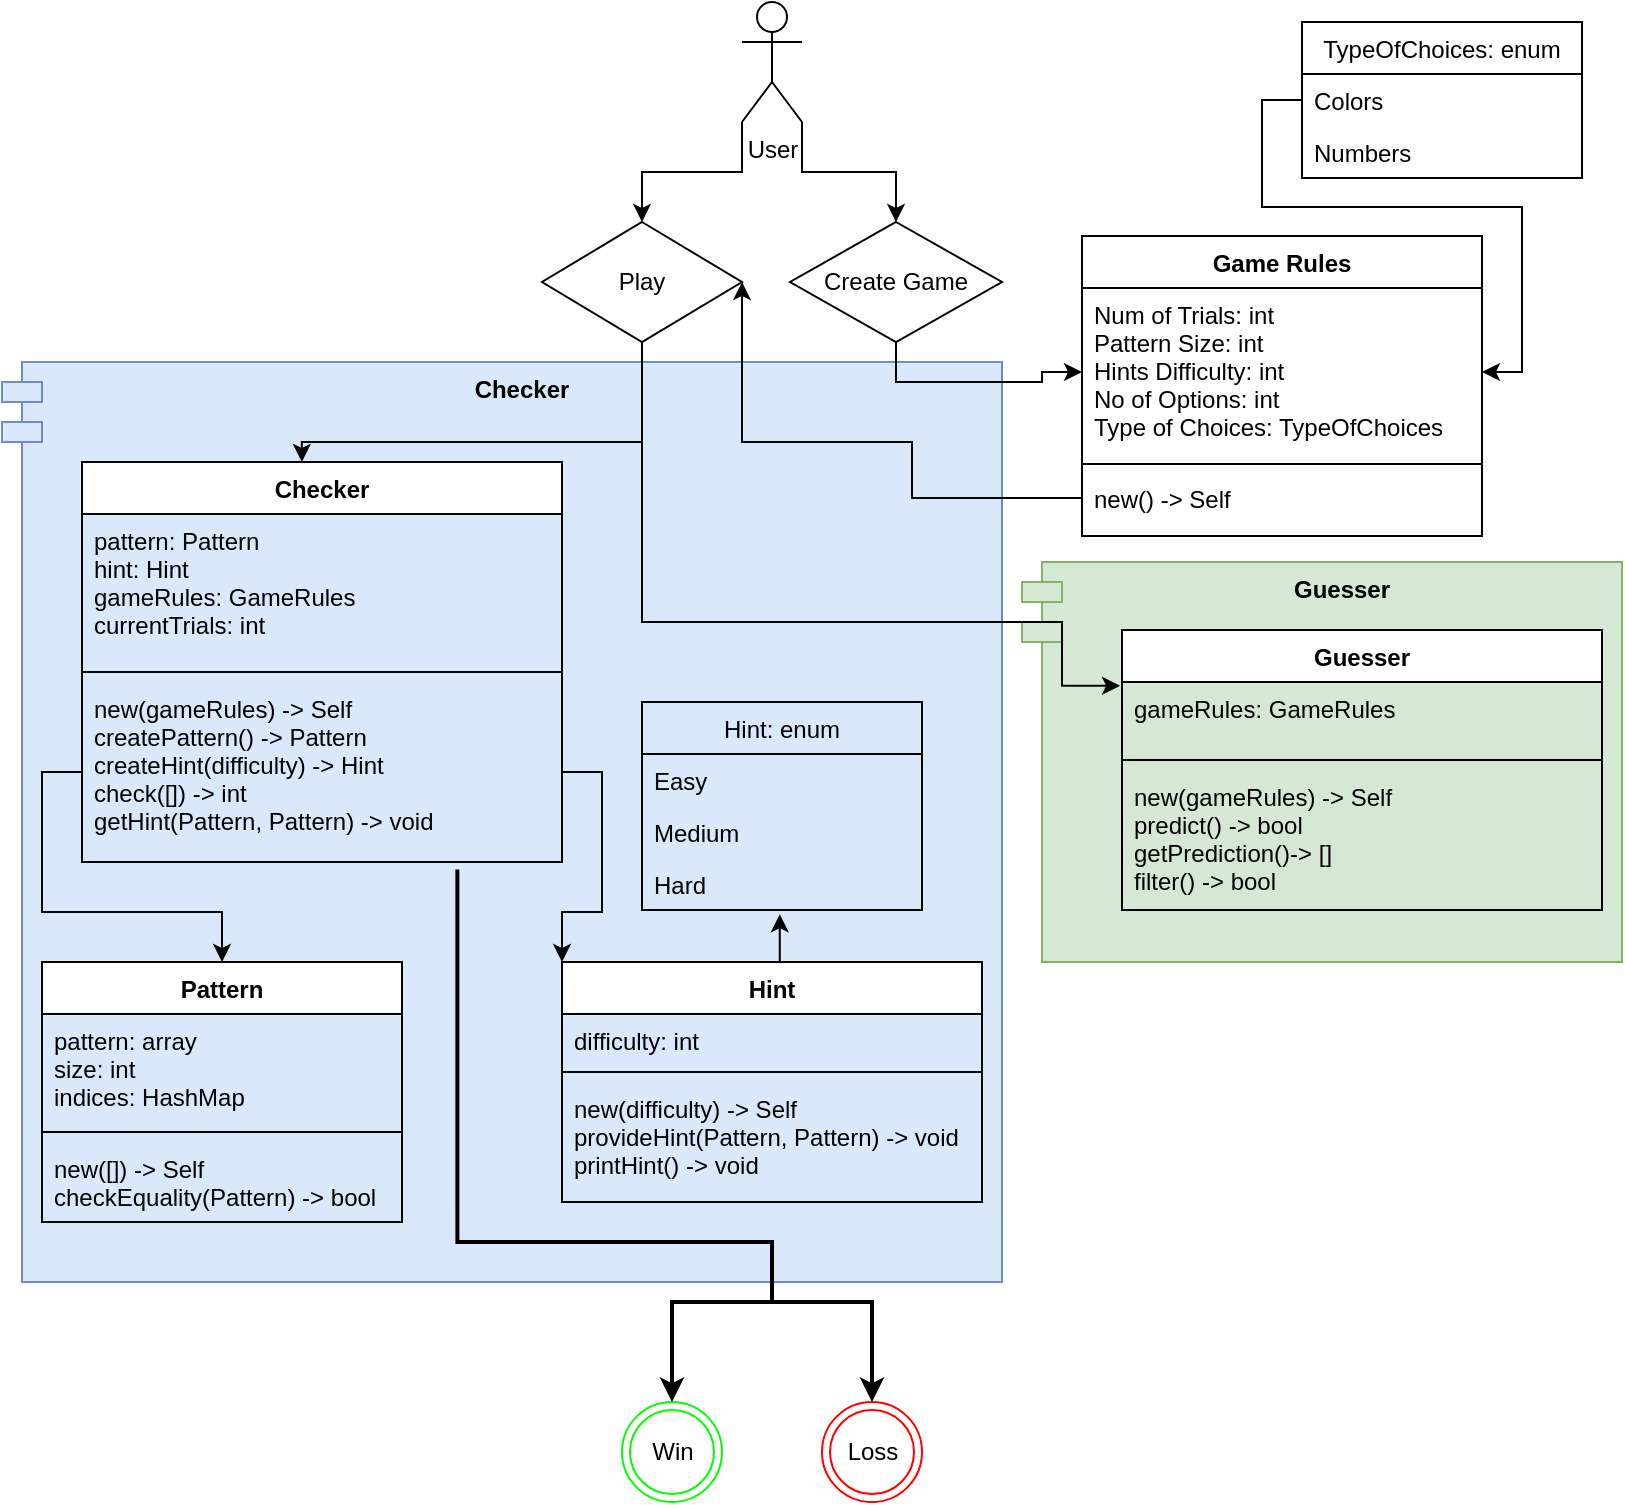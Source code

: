 <mxfile version="20.8.16" type="device"><diagram id="C5RBs43oDa-KdzZeNtuy" name="Page-1"><mxGraphModel dx="993" dy="668" grid="1" gridSize="10" guides="1" tooltips="1" connect="1" arrows="1" fold="1" page="1" pageScale="1" pageWidth="827" pageHeight="1169" math="0" shadow="0"><root><mxCell id="WIyWlLk6GJQsqaUBKTNV-0"/><mxCell id="WIyWlLk6GJQsqaUBKTNV-1" parent="WIyWlLk6GJQsqaUBKTNV-0"/><mxCell id="WEf_jyF8XHmGU32crJSn-1" value="Guesser" style="shape=module;align=left;spacingLeft=20;align=center;verticalAlign=top;fillColor=#d5e8d4;strokeColor=#82b366;fontStyle=1" vertex="1" parent="WIyWlLk6GJQsqaUBKTNV-1"><mxGeometry x="510" y="300" width="300" height="200" as="geometry"/></mxCell><mxCell id="WEf_jyF8XHmGU32crJSn-0" value="Checker" style="shape=module;align=left;spacingLeft=20;align=center;verticalAlign=top;fillColor=#dae8fc;strokeColor=#6c8ebf;fontStyle=1" vertex="1" parent="WIyWlLk6GJQsqaUBKTNV-1"><mxGeometry y="200" width="500" height="460" as="geometry"/></mxCell><mxCell id="bbu1CaZebVsfvpBKmQA5-14" style="edgeStyle=orthogonalEdgeStyle;rounded=0;orthogonalLoop=1;jettySize=auto;html=1;exitX=1;exitY=1;exitDx=0;exitDy=0;exitPerimeter=0;entryX=0.5;entryY=0;entryDx=0;entryDy=0;" parent="WIyWlLk6GJQsqaUBKTNV-1" source="bbu1CaZebVsfvpBKmQA5-0" target="bbu1CaZebVsfvpBKmQA5-2" edge="1"><mxGeometry relative="1" as="geometry"/></mxCell><mxCell id="bbu1CaZebVsfvpBKmQA5-16" style="edgeStyle=orthogonalEdgeStyle;rounded=0;orthogonalLoop=1;jettySize=auto;html=1;exitX=0;exitY=1;exitDx=0;exitDy=0;exitPerimeter=0;entryX=0.5;entryY=0;entryDx=0;entryDy=0;" parent="WIyWlLk6GJQsqaUBKTNV-1" source="bbu1CaZebVsfvpBKmQA5-0" target="bbu1CaZebVsfvpBKmQA5-1" edge="1"><mxGeometry relative="1" as="geometry"/></mxCell><mxCell id="bbu1CaZebVsfvpBKmQA5-0" value="User" style="shape=umlActor;verticalLabelPosition=bottom;verticalAlign=top;html=1;outlineConnect=0;" parent="WIyWlLk6GJQsqaUBKTNV-1" vertex="1"><mxGeometry x="370" y="20" width="30" height="60" as="geometry"/></mxCell><mxCell id="bbu1CaZebVsfvpBKmQA5-37" style="edgeStyle=orthogonalEdgeStyle;rounded=0;orthogonalLoop=1;jettySize=auto;html=1;exitX=0.5;exitY=1;exitDx=0;exitDy=0;entryX=0.458;entryY=0;entryDx=0;entryDy=0;entryPerimeter=0;" parent="WIyWlLk6GJQsqaUBKTNV-1" source="bbu1CaZebVsfvpBKmQA5-1" target="bbu1CaZebVsfvpBKmQA5-19" edge="1"><mxGeometry relative="1" as="geometry"><Array as="points"><mxPoint x="320" y="240"/><mxPoint x="150" y="240"/></Array></mxGeometry></mxCell><mxCell id="bbu1CaZebVsfvpBKmQA5-38" style="edgeStyle=orthogonalEdgeStyle;rounded=0;orthogonalLoop=1;jettySize=auto;html=1;exitX=0.5;exitY=1;exitDx=0;exitDy=0;entryX=-0.004;entryY=0.055;entryDx=0;entryDy=0;entryPerimeter=0;" parent="WIyWlLk6GJQsqaUBKTNV-1" source="bbu1CaZebVsfvpBKmQA5-1" target="bbu1CaZebVsfvpBKmQA5-29" edge="1"><mxGeometry relative="1" as="geometry"><Array as="points"><mxPoint x="320" y="330"/><mxPoint x="530" y="330"/><mxPoint x="530" y="362"/></Array></mxGeometry></mxCell><mxCell id="bbu1CaZebVsfvpBKmQA5-1" value="Play" style="rhombus;whiteSpace=wrap;html=1;" parent="WIyWlLk6GJQsqaUBKTNV-1" vertex="1"><mxGeometry x="270" y="130" width="100" height="60" as="geometry"/></mxCell><mxCell id="bbu1CaZebVsfvpBKmQA5-15" style="edgeStyle=orthogonalEdgeStyle;rounded=0;orthogonalLoop=1;jettySize=auto;html=1;exitX=0.5;exitY=1;exitDx=0;exitDy=0;entryX=0;entryY=0.5;entryDx=0;entryDy=0;" parent="WIyWlLk6GJQsqaUBKTNV-1" source="bbu1CaZebVsfvpBKmQA5-2" target="bbu1CaZebVsfvpBKmQA5-4" edge="1"><mxGeometry relative="1" as="geometry"/></mxCell><mxCell id="bbu1CaZebVsfvpBKmQA5-2" value="Create Game" style="rhombus;whiteSpace=wrap;html=1;" parent="WIyWlLk6GJQsqaUBKTNV-1" vertex="1"><mxGeometry x="394" y="130" width="106" height="60" as="geometry"/></mxCell><mxCell id="bbu1CaZebVsfvpBKmQA5-3" value="Game Rules" style="swimlane;fontStyle=1;align=center;verticalAlign=top;childLayout=stackLayout;horizontal=1;startSize=26;horizontalStack=0;resizeParent=1;resizeLast=0;collapsible=1;marginBottom=0;rounded=0;shadow=0;strokeWidth=1;" parent="WIyWlLk6GJQsqaUBKTNV-1" vertex="1"><mxGeometry x="540" y="137" width="200" height="150" as="geometry"><mxRectangle x="550" y="80" width="170" height="26" as="alternateBounds"/></mxGeometry></mxCell><mxCell id="bbu1CaZebVsfvpBKmQA5-4" value="Num of Trials: int&#10;Pattern Size: int&#10;Hints Difficulty: int&#10;No of Options: int&#10;Type of Choices: TypeOfChoices" style="text;align=left;verticalAlign=top;spacingLeft=4;spacingRight=4;overflow=hidden;rotatable=0;points=[[0,0.5],[1,0.5]];portConstraint=eastwest;" parent="bbu1CaZebVsfvpBKmQA5-3" vertex="1"><mxGeometry y="26" width="200" height="84" as="geometry"/></mxCell><mxCell id="bbu1CaZebVsfvpBKmQA5-5" value="" style="line;html=1;strokeWidth=1;align=left;verticalAlign=middle;spacingTop=-1;spacingLeft=3;spacingRight=3;rotatable=0;labelPosition=right;points=[];portConstraint=eastwest;" parent="bbu1CaZebVsfvpBKmQA5-3" vertex="1"><mxGeometry y="110" width="200" height="8" as="geometry"/></mxCell><mxCell id="bbu1CaZebVsfvpBKmQA5-7" value="new() -&gt; Self" style="text;align=left;verticalAlign=top;spacingLeft=4;spacingRight=4;overflow=hidden;rotatable=0;points=[[0,0.5],[1,0.5]];portConstraint=eastwest;" parent="bbu1CaZebVsfvpBKmQA5-3" vertex="1"><mxGeometry y="118" width="200" height="26" as="geometry"/></mxCell><mxCell id="bbu1CaZebVsfvpBKmQA5-8" value="TypeOfChoices: enum" style="swimlane;fontStyle=0;childLayout=stackLayout;horizontal=1;startSize=26;fillColor=none;horizontalStack=0;resizeParent=1;resizeParentMax=0;resizeLast=0;collapsible=1;marginBottom=0;" parent="WIyWlLk6GJQsqaUBKTNV-1" vertex="1"><mxGeometry x="650" y="30" width="140" height="78" as="geometry"/></mxCell><mxCell id="bbu1CaZebVsfvpBKmQA5-9" value="Colors" style="text;strokeColor=none;fillColor=none;align=left;verticalAlign=top;spacingLeft=4;spacingRight=4;overflow=hidden;rotatable=0;points=[[0,0.5],[1,0.5]];portConstraint=eastwest;" parent="bbu1CaZebVsfvpBKmQA5-8" vertex="1"><mxGeometry y="26" width="140" height="26" as="geometry"/></mxCell><mxCell id="bbu1CaZebVsfvpBKmQA5-10" value="Numbers" style="text;strokeColor=none;fillColor=none;align=left;verticalAlign=top;spacingLeft=4;spacingRight=4;overflow=hidden;rotatable=0;points=[[0,0.5],[1,0.5]];portConstraint=eastwest;" parent="bbu1CaZebVsfvpBKmQA5-8" vertex="1"><mxGeometry y="52" width="140" height="26" as="geometry"/></mxCell><mxCell id="bbu1CaZebVsfvpBKmQA5-12" style="edgeStyle=orthogonalEdgeStyle;rounded=0;orthogonalLoop=1;jettySize=auto;html=1;exitX=0;exitY=0.5;exitDx=0;exitDy=0;entryX=1;entryY=0.5;entryDx=0;entryDy=0;" parent="WIyWlLk6GJQsqaUBKTNV-1" source="bbu1CaZebVsfvpBKmQA5-9" target="bbu1CaZebVsfvpBKmQA5-4" edge="1"><mxGeometry relative="1" as="geometry"/></mxCell><mxCell id="bbu1CaZebVsfvpBKmQA5-17" style="edgeStyle=orthogonalEdgeStyle;rounded=0;orthogonalLoop=1;jettySize=auto;html=1;exitX=0;exitY=0.5;exitDx=0;exitDy=0;entryX=1;entryY=0.5;entryDx=0;entryDy=0;" parent="WIyWlLk6GJQsqaUBKTNV-1" source="bbu1CaZebVsfvpBKmQA5-7" target="bbu1CaZebVsfvpBKmQA5-1" edge="1"><mxGeometry relative="1" as="geometry"><Array as="points"><mxPoint x="455" y="268"/><mxPoint x="455" y="240"/><mxPoint x="370" y="240"/></Array></mxGeometry></mxCell><mxCell id="bbu1CaZebVsfvpBKmQA5-19" value="Checker" style="swimlane;fontStyle=1;align=center;verticalAlign=top;childLayout=stackLayout;horizontal=1;startSize=26;horizontalStack=0;resizeParent=1;resizeParentMax=0;resizeLast=0;collapsible=1;marginBottom=0;" parent="WIyWlLk6GJQsqaUBKTNV-1" vertex="1"><mxGeometry x="40" y="250" width="240" height="200" as="geometry"/></mxCell><mxCell id="bbu1CaZebVsfvpBKmQA5-20" value="pattern: Pattern&#10;hint: Hint&#10;gameRules: GameRules&#10;currentTrials: int" style="text;strokeColor=none;fillColor=none;align=left;verticalAlign=top;spacingLeft=4;spacingRight=4;overflow=hidden;rotatable=0;points=[[0,0.5],[1,0.5]];portConstraint=eastwest;" parent="bbu1CaZebVsfvpBKmQA5-19" vertex="1"><mxGeometry y="26" width="240" height="74" as="geometry"/></mxCell><mxCell id="bbu1CaZebVsfvpBKmQA5-21" value="" style="line;strokeWidth=1;fillColor=none;align=left;verticalAlign=middle;spacingTop=-1;spacingLeft=3;spacingRight=3;rotatable=0;labelPosition=right;points=[];portConstraint=eastwest;strokeColor=inherit;" parent="bbu1CaZebVsfvpBKmQA5-19" vertex="1"><mxGeometry y="100" width="240" height="10" as="geometry"/></mxCell><mxCell id="bbu1CaZebVsfvpBKmQA5-22" value="new(gameRules) -&gt; Self&#10;createPattern() -&gt; Pattern&#10;createHint(difficulty) -&gt; Hint&#10;check([]) -&gt; int&#10;getHint(Pattern, Pattern) -&gt; void&#10;" style="text;strokeColor=none;fillColor=none;align=left;verticalAlign=top;spacingLeft=4;spacingRight=4;overflow=hidden;rotatable=0;points=[[0,0.5],[1,0.5]];portConstraint=eastwest;" parent="bbu1CaZebVsfvpBKmQA5-19" vertex="1"><mxGeometry y="110" width="240" height="90" as="geometry"/></mxCell><mxCell id="bbu1CaZebVsfvpBKmQA5-26" value="Loss" style="ellipse;html=1;shape=endState;fillColor=#FFFFFF;strokeColor=#ff0000;" parent="WIyWlLk6GJQsqaUBKTNV-1" vertex="1"><mxGeometry x="410" y="720" width="50" height="50" as="geometry"/></mxCell><mxCell id="bbu1CaZebVsfvpBKmQA5-27" value="Win" style="ellipse;html=1;shape=endState;fillColor=#FFFFFF;strokeColor=#00FF00;" parent="WIyWlLk6GJQsqaUBKTNV-1" vertex="1"><mxGeometry x="310" y="720" width="50" height="50" as="geometry"/></mxCell><mxCell id="bbu1CaZebVsfvpBKmQA5-28" value="Guesser" style="swimlane;fontStyle=1;align=center;verticalAlign=top;childLayout=stackLayout;horizontal=1;startSize=26;horizontalStack=0;resizeParent=1;resizeParentMax=0;resizeLast=0;collapsible=1;marginBottom=0;" parent="WIyWlLk6GJQsqaUBKTNV-1" vertex="1"><mxGeometry x="560" y="334" width="240" height="140" as="geometry"/></mxCell><mxCell id="bbu1CaZebVsfvpBKmQA5-29" value="gameRules: GameRules&#10;" style="text;strokeColor=none;fillColor=none;align=left;verticalAlign=top;spacingLeft=4;spacingRight=4;overflow=hidden;rotatable=0;points=[[0,0.5],[1,0.5]];portConstraint=eastwest;" parent="bbu1CaZebVsfvpBKmQA5-28" vertex="1"><mxGeometry y="26" width="240" height="34" as="geometry"/></mxCell><mxCell id="bbu1CaZebVsfvpBKmQA5-30" value="" style="line;strokeWidth=1;fillColor=none;align=left;verticalAlign=middle;spacingTop=-1;spacingLeft=3;spacingRight=3;rotatable=0;labelPosition=right;points=[];portConstraint=eastwest;strokeColor=inherit;" parent="bbu1CaZebVsfvpBKmQA5-28" vertex="1"><mxGeometry y="60" width="240" height="10" as="geometry"/></mxCell><mxCell id="bbu1CaZebVsfvpBKmQA5-31" value="new(gameRules) -&gt; Self&#10;predict() -&gt; bool&#10;getPrediction()-&gt; []&#10;filter() -&gt; bool&#10;" style="text;strokeColor=none;fillColor=none;align=left;verticalAlign=top;spacingLeft=4;spacingRight=4;overflow=hidden;rotatable=0;points=[[0,0.5],[1,0.5]];portConstraint=eastwest;" parent="bbu1CaZebVsfvpBKmQA5-28" vertex="1"><mxGeometry y="70" width="240" height="70" as="geometry"/></mxCell><mxCell id="bbu1CaZebVsfvpBKmQA5-39" value="Pattern" style="swimlane;fontStyle=1;align=center;verticalAlign=top;childLayout=stackLayout;horizontal=1;startSize=26;horizontalStack=0;resizeParent=1;resizeParentMax=0;resizeLast=0;collapsible=1;marginBottom=0;" parent="WIyWlLk6GJQsqaUBKTNV-1" vertex="1"><mxGeometry x="20" y="500" width="180" height="130" as="geometry"/></mxCell><mxCell id="bbu1CaZebVsfvpBKmQA5-40" value="pattern: array&#10;size: int&#10;indices: HashMap" style="text;strokeColor=none;fillColor=none;align=left;verticalAlign=top;spacingLeft=4;spacingRight=4;overflow=hidden;rotatable=0;points=[[0,0.5],[1,0.5]];portConstraint=eastwest;" parent="bbu1CaZebVsfvpBKmQA5-39" vertex="1"><mxGeometry y="26" width="180" height="54" as="geometry"/></mxCell><mxCell id="bbu1CaZebVsfvpBKmQA5-41" value="" style="line;strokeWidth=1;fillColor=none;align=left;verticalAlign=middle;spacingTop=-1;spacingLeft=3;spacingRight=3;rotatable=0;labelPosition=right;points=[];portConstraint=eastwest;strokeColor=inherit;" parent="bbu1CaZebVsfvpBKmQA5-39" vertex="1"><mxGeometry y="80" width="180" height="10" as="geometry"/></mxCell><mxCell id="bbu1CaZebVsfvpBKmQA5-42" value="new([]) -&gt; Self&#10;checkEquality(Pattern) -&gt; bool&#10;" style="text;strokeColor=none;fillColor=none;align=left;verticalAlign=top;spacingLeft=4;spacingRight=4;overflow=hidden;rotatable=0;points=[[0,0.5],[1,0.5]];portConstraint=eastwest;" parent="bbu1CaZebVsfvpBKmQA5-39" vertex="1"><mxGeometry y="90" width="180" height="40" as="geometry"/></mxCell><mxCell id="bbu1CaZebVsfvpBKmQA5-58" style="edgeStyle=orthogonalEdgeStyle;rounded=0;orthogonalLoop=1;jettySize=auto;html=1;exitX=0.5;exitY=0;exitDx=0;exitDy=0;entryX=0.492;entryY=1.081;entryDx=0;entryDy=0;entryPerimeter=0;" parent="WIyWlLk6GJQsqaUBKTNV-1" source="bbu1CaZebVsfvpBKmQA5-43" target="bbu1CaZebVsfvpBKmQA5-55" edge="1"><mxGeometry relative="1" as="geometry"/></mxCell><mxCell id="bbu1CaZebVsfvpBKmQA5-43" value="Hint" style="swimlane;fontStyle=1;align=center;verticalAlign=top;childLayout=stackLayout;horizontal=1;startSize=26;horizontalStack=0;resizeParent=1;resizeParentMax=0;resizeLast=0;collapsible=1;marginBottom=0;" parent="WIyWlLk6GJQsqaUBKTNV-1" vertex="1"><mxGeometry x="280" y="500" width="210" height="120" as="geometry"/></mxCell><mxCell id="bbu1CaZebVsfvpBKmQA5-44" value="difficulty: int" style="text;strokeColor=none;fillColor=none;align=left;verticalAlign=top;spacingLeft=4;spacingRight=4;overflow=hidden;rotatable=0;points=[[0,0.5],[1,0.5]];portConstraint=eastwest;" parent="bbu1CaZebVsfvpBKmQA5-43" vertex="1"><mxGeometry y="26" width="210" height="24" as="geometry"/></mxCell><mxCell id="bbu1CaZebVsfvpBKmQA5-45" value="" style="line;strokeWidth=1;fillColor=none;align=left;verticalAlign=middle;spacingTop=-1;spacingLeft=3;spacingRight=3;rotatable=0;labelPosition=right;points=[];portConstraint=eastwest;strokeColor=inherit;" parent="bbu1CaZebVsfvpBKmQA5-43" vertex="1"><mxGeometry y="50" width="210" height="10" as="geometry"/></mxCell><mxCell id="bbu1CaZebVsfvpBKmQA5-46" value="new(difficulty) -&gt; Self&#10;provideHint(Pattern, Pattern) -&gt; void&#10;printHint() -&gt; void" style="text;strokeColor=none;fillColor=none;align=left;verticalAlign=top;spacingLeft=4;spacingRight=4;overflow=hidden;rotatable=0;points=[[0,0.5],[1,0.5]];portConstraint=eastwest;" parent="bbu1CaZebVsfvpBKmQA5-43" vertex="1"><mxGeometry y="60" width="210" height="60" as="geometry"/></mxCell><mxCell id="bbu1CaZebVsfvpBKmQA5-52" value="Hint: enum" style="swimlane;fontStyle=0;childLayout=stackLayout;horizontal=1;startSize=26;fillColor=none;horizontalStack=0;resizeParent=1;resizeParentMax=0;resizeLast=0;collapsible=1;marginBottom=0;strokeColor=#000000;" parent="WIyWlLk6GJQsqaUBKTNV-1" vertex="1"><mxGeometry x="320" y="370" width="140" height="104" as="geometry"/></mxCell><mxCell id="bbu1CaZebVsfvpBKmQA5-53" value="Easy" style="text;strokeColor=none;fillColor=none;align=left;verticalAlign=top;spacingLeft=4;spacingRight=4;overflow=hidden;rotatable=0;points=[[0,0.5],[1,0.5]];portConstraint=eastwest;" parent="bbu1CaZebVsfvpBKmQA5-52" vertex="1"><mxGeometry y="26" width="140" height="26" as="geometry"/></mxCell><mxCell id="bbu1CaZebVsfvpBKmQA5-54" value="Medium" style="text;strokeColor=none;fillColor=none;align=left;verticalAlign=top;spacingLeft=4;spacingRight=4;overflow=hidden;rotatable=0;points=[[0,0.5],[1,0.5]];portConstraint=eastwest;" parent="bbu1CaZebVsfvpBKmQA5-52" vertex="1"><mxGeometry y="52" width="140" height="26" as="geometry"/></mxCell><mxCell id="bbu1CaZebVsfvpBKmQA5-55" value="Hard" style="text;strokeColor=none;fillColor=none;align=left;verticalAlign=top;spacingLeft=4;spacingRight=4;overflow=hidden;rotatable=0;points=[[0,0.5],[1,0.5]];portConstraint=eastwest;" parent="bbu1CaZebVsfvpBKmQA5-52" vertex="1"><mxGeometry y="78" width="140" height="26" as="geometry"/></mxCell><mxCell id="bbu1CaZebVsfvpBKmQA5-56" style="edgeStyle=orthogonalEdgeStyle;rounded=0;orthogonalLoop=1;jettySize=auto;html=1;exitX=0;exitY=0.5;exitDx=0;exitDy=0;" parent="WIyWlLk6GJQsqaUBKTNV-1" source="bbu1CaZebVsfvpBKmQA5-22" target="bbu1CaZebVsfvpBKmQA5-39" edge="1"><mxGeometry relative="1" as="geometry"/></mxCell><mxCell id="bbu1CaZebVsfvpBKmQA5-57" style="edgeStyle=orthogonalEdgeStyle;rounded=0;orthogonalLoop=1;jettySize=auto;html=1;exitX=1;exitY=0.5;exitDx=0;exitDy=0;entryX=0;entryY=0;entryDx=0;entryDy=0;" parent="WIyWlLk6GJQsqaUBKTNV-1" source="bbu1CaZebVsfvpBKmQA5-22" target="bbu1CaZebVsfvpBKmQA5-43" edge="1"><mxGeometry relative="1" as="geometry"/></mxCell><mxCell id="bbu1CaZebVsfvpBKmQA5-60" style="edgeStyle=orthogonalEdgeStyle;rounded=0;orthogonalLoop=1;jettySize=auto;html=1;exitX=1;exitY=1;exitDx=0;exitDy=0;exitPerimeter=0;entryX=0.5;entryY=0;entryDx=0;entryDy=0;strokeWidth=2;" parent="WIyWlLk6GJQsqaUBKTNV-1" source="bbu1CaZebVsfvpBKmQA5-59" target="bbu1CaZebVsfvpBKmQA5-27" edge="1"><mxGeometry relative="1" as="geometry"/></mxCell><mxCell id="bbu1CaZebVsfvpBKmQA5-61" style="edgeStyle=orthogonalEdgeStyle;rounded=0;orthogonalLoop=1;jettySize=auto;html=1;exitX=1;exitY=0;exitDx=0;exitDy=0;exitPerimeter=0;entryX=0.5;entryY=0;entryDx=0;entryDy=0;strokeWidth=2;" parent="WIyWlLk6GJQsqaUBKTNV-1" source="bbu1CaZebVsfvpBKmQA5-59" target="bbu1CaZebVsfvpBKmQA5-26" edge="1"><mxGeometry relative="1" as="geometry"/></mxCell><mxCell id="bbu1CaZebVsfvpBKmQA5-62" style="edgeStyle=orthogonalEdgeStyle;rounded=0;orthogonalLoop=1;jettySize=auto;html=1;exitX=0;exitY=0.5;exitDx=0;exitDy=0;exitPerimeter=0;entryX=0.782;entryY=1.042;entryDx=0;entryDy=0;entryPerimeter=0;strokeWidth=2;endArrow=none;endFill=0;" parent="WIyWlLk6GJQsqaUBKTNV-1" source="bbu1CaZebVsfvpBKmQA5-59" target="bbu1CaZebVsfvpBKmQA5-22" edge="1"><mxGeometry relative="1" as="geometry"><Array as="points"><mxPoint x="385" y="640"/><mxPoint x="228" y="640"/></Array></mxGeometry></mxCell><mxCell id="bbu1CaZebVsfvpBKmQA5-59" value="" style="strokeWidth=2;html=1;shape=mxgraph.flowchart.annotation_2;align=left;labelPosition=right;pointerEvents=1;strokeColor=#000000;fillColor=#FFFFFF;rotation=90;" parent="WIyWlLk6GJQsqaUBKTNV-1" vertex="1"><mxGeometry x="360" y="620" width="50" height="100" as="geometry"/></mxCell></root></mxGraphModel></diagram></mxfile>